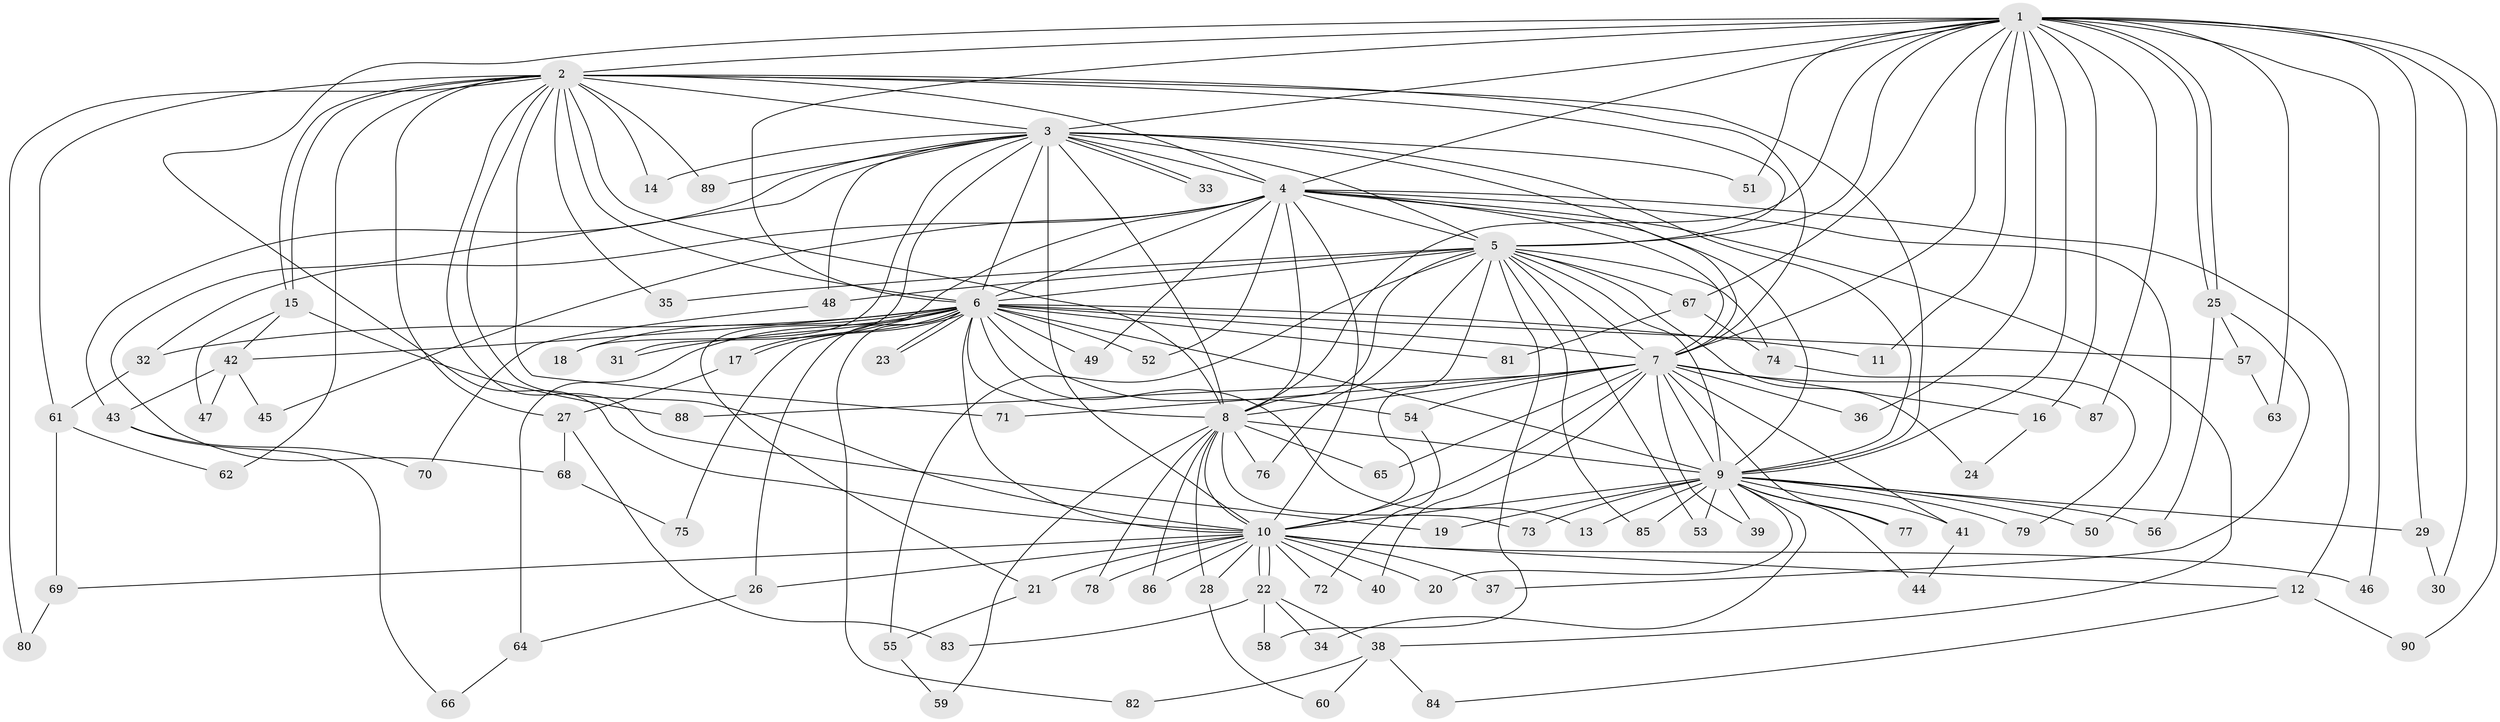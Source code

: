 // coarse degree distribution, {20: 0.013333333333333334, 18: 0.04, 23: 0.013333333333333334, 27: 0.013333333333333334, 17: 0.013333333333333334, 21: 0.02666666666666667, 2: 0.6, 4: 0.06666666666666667, 5: 0.05333333333333334, 3: 0.14666666666666667, 6: 0.013333333333333334}
// Generated by graph-tools (version 1.1) at 2025/23/03/03/25 07:23:44]
// undirected, 90 vertices, 205 edges
graph export_dot {
graph [start="1"]
  node [color=gray90,style=filled];
  1;
  2;
  3;
  4;
  5;
  6;
  7;
  8;
  9;
  10;
  11;
  12;
  13;
  14;
  15;
  16;
  17;
  18;
  19;
  20;
  21;
  22;
  23;
  24;
  25;
  26;
  27;
  28;
  29;
  30;
  31;
  32;
  33;
  34;
  35;
  36;
  37;
  38;
  39;
  40;
  41;
  42;
  43;
  44;
  45;
  46;
  47;
  48;
  49;
  50;
  51;
  52;
  53;
  54;
  55;
  56;
  57;
  58;
  59;
  60;
  61;
  62;
  63;
  64;
  65;
  66;
  67;
  68;
  69;
  70;
  71;
  72;
  73;
  74;
  75;
  76;
  77;
  78;
  79;
  80;
  81;
  82;
  83;
  84;
  85;
  86;
  87;
  88;
  89;
  90;
  1 -- 2;
  1 -- 3;
  1 -- 4;
  1 -- 5;
  1 -- 6;
  1 -- 7;
  1 -- 8;
  1 -- 9;
  1 -- 10;
  1 -- 11;
  1 -- 16;
  1 -- 25;
  1 -- 25;
  1 -- 29;
  1 -- 30;
  1 -- 36;
  1 -- 46;
  1 -- 51;
  1 -- 63;
  1 -- 67;
  1 -- 87;
  1 -- 90;
  2 -- 3;
  2 -- 4;
  2 -- 5;
  2 -- 6;
  2 -- 7;
  2 -- 8;
  2 -- 9;
  2 -- 10;
  2 -- 14;
  2 -- 15;
  2 -- 15;
  2 -- 19;
  2 -- 27;
  2 -- 35;
  2 -- 61;
  2 -- 62;
  2 -- 71;
  2 -- 80;
  2 -- 89;
  3 -- 4;
  3 -- 5;
  3 -- 6;
  3 -- 7;
  3 -- 8;
  3 -- 9;
  3 -- 10;
  3 -- 14;
  3 -- 18;
  3 -- 31;
  3 -- 33;
  3 -- 33;
  3 -- 43;
  3 -- 48;
  3 -- 51;
  3 -- 68;
  3 -- 89;
  4 -- 5;
  4 -- 6;
  4 -- 7;
  4 -- 8;
  4 -- 9;
  4 -- 10;
  4 -- 12;
  4 -- 21;
  4 -- 32;
  4 -- 38;
  4 -- 45;
  4 -- 49;
  4 -- 50;
  4 -- 52;
  5 -- 6;
  5 -- 7;
  5 -- 8;
  5 -- 9;
  5 -- 10;
  5 -- 24;
  5 -- 35;
  5 -- 48;
  5 -- 53;
  5 -- 55;
  5 -- 58;
  5 -- 67;
  5 -- 74;
  5 -- 76;
  5 -- 85;
  6 -- 7;
  6 -- 8;
  6 -- 9;
  6 -- 10;
  6 -- 11;
  6 -- 13;
  6 -- 17;
  6 -- 17;
  6 -- 18;
  6 -- 23;
  6 -- 23;
  6 -- 26;
  6 -- 31;
  6 -- 32;
  6 -- 42;
  6 -- 49;
  6 -- 52;
  6 -- 54;
  6 -- 57;
  6 -- 64;
  6 -- 75;
  6 -- 81;
  6 -- 82;
  7 -- 8;
  7 -- 9;
  7 -- 10;
  7 -- 16;
  7 -- 36;
  7 -- 39;
  7 -- 40;
  7 -- 41;
  7 -- 54;
  7 -- 65;
  7 -- 71;
  7 -- 77;
  7 -- 87;
  7 -- 88;
  8 -- 9;
  8 -- 10;
  8 -- 28;
  8 -- 59;
  8 -- 65;
  8 -- 73;
  8 -- 76;
  8 -- 78;
  8 -- 86;
  9 -- 10;
  9 -- 13;
  9 -- 19;
  9 -- 20;
  9 -- 29;
  9 -- 34;
  9 -- 39;
  9 -- 41;
  9 -- 44;
  9 -- 50;
  9 -- 53;
  9 -- 56;
  9 -- 73;
  9 -- 77;
  9 -- 79;
  9 -- 85;
  10 -- 12;
  10 -- 20;
  10 -- 21;
  10 -- 22;
  10 -- 22;
  10 -- 26;
  10 -- 28;
  10 -- 37;
  10 -- 40;
  10 -- 46;
  10 -- 69;
  10 -- 72;
  10 -- 78;
  10 -- 86;
  12 -- 84;
  12 -- 90;
  15 -- 42;
  15 -- 47;
  15 -- 88;
  16 -- 24;
  17 -- 27;
  21 -- 55;
  22 -- 34;
  22 -- 38;
  22 -- 58;
  22 -- 83;
  25 -- 37;
  25 -- 56;
  25 -- 57;
  26 -- 64;
  27 -- 68;
  27 -- 83;
  28 -- 60;
  29 -- 30;
  32 -- 61;
  38 -- 60;
  38 -- 82;
  38 -- 84;
  41 -- 44;
  42 -- 43;
  42 -- 45;
  42 -- 47;
  43 -- 66;
  43 -- 70;
  48 -- 70;
  54 -- 72;
  55 -- 59;
  57 -- 63;
  61 -- 62;
  61 -- 69;
  64 -- 66;
  67 -- 74;
  67 -- 81;
  68 -- 75;
  69 -- 80;
  74 -- 79;
}
